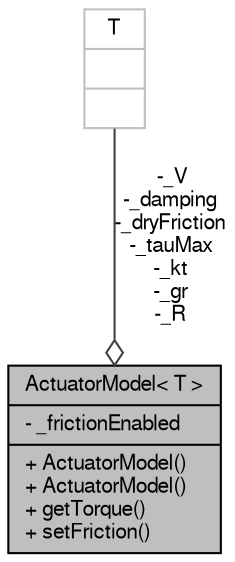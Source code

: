 digraph "ActuatorModel&lt; T &gt;"
{
  edge [fontname="FreeSans",fontsize="10",labelfontname="FreeSans",labelfontsize="10"];
  node [fontname="FreeSans",fontsize="10",shape=record];
  Node1 [label="{ActuatorModel\< T \>\n|- _frictionEnabled\l|+ ActuatorModel()\l+ ActuatorModel()\l+ getTorque()\l+ setFriction()\l}",height=0.2,width=0.4,color="black", fillcolor="grey75", style="filled", fontcolor="black"];
  Node2 -> Node1 [color="grey25",fontsize="10",style="solid",label=" -_V\n-_damping\n-_dryFriction\n-_tauMax\n-_kt\n-_gr\n-_R" ,arrowhead="odiamond",fontname="FreeSans"];
  Node2 [label="{T\n||}",height=0.2,width=0.4,color="grey75", fillcolor="white", style="filled"];
}
